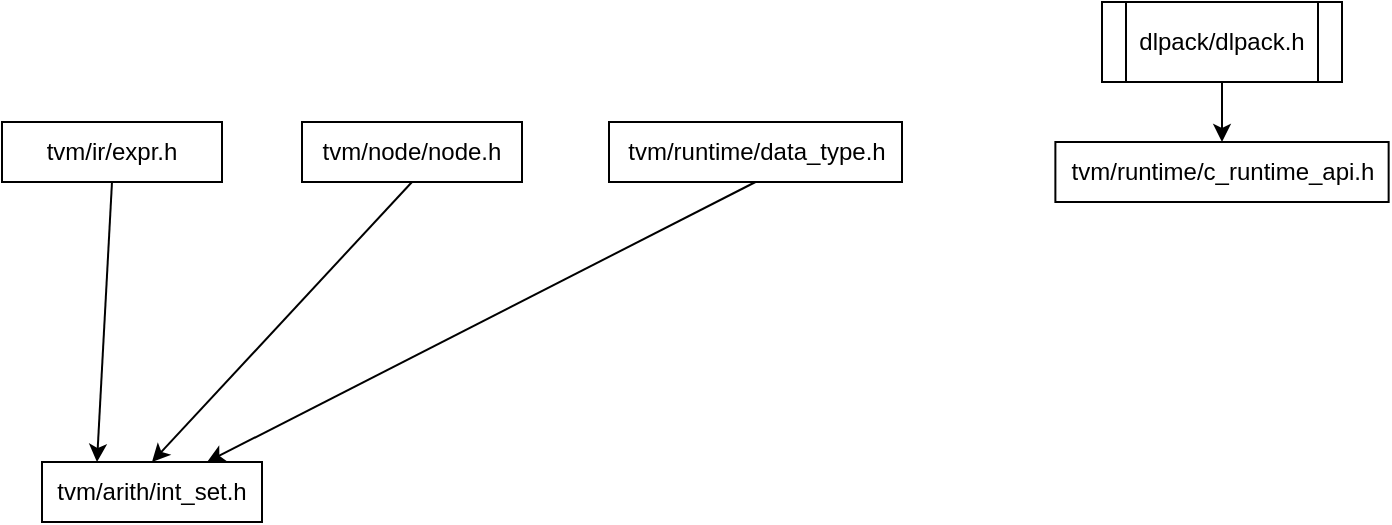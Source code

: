 <mxfile version="22.1.9" type="github">
  <diagram name="第 1 页" id="maejJ_b-6Zf3EWzX6h6z">
    <mxGraphModel dx="1242" dy="679" grid="1" gridSize="10" guides="1" tooltips="1" connect="1" arrows="1" fold="1" page="1" pageScale="1" pageWidth="827" pageHeight="1169" math="0" shadow="0">
      <root>
        <mxCell id="0" />
        <mxCell id="1" parent="0" />
        <mxCell id="uL5-CA-Uh6-ilEQNMqS--1" value="tvm/ir/expr.h" style="html=1;whiteSpace=wrap;" parent="1" vertex="1">
          <mxGeometry x="50" y="110" width="110" height="30" as="geometry" />
        </mxCell>
        <mxCell id="uL5-CA-Uh6-ilEQNMqS--2" value="tvm/node/node.h" style="html=1;whiteSpace=wrap;" parent="1" vertex="1">
          <mxGeometry x="200" y="110" width="110" height="30" as="geometry" />
        </mxCell>
        <mxCell id="uL5-CA-Uh6-ilEQNMqS--3" value="tvm/runtime/data_type.h" style="html=1;whiteSpace=wrap;" parent="1" vertex="1">
          <mxGeometry x="353.5" y="110" width="146.5" height="30" as="geometry" />
        </mxCell>
        <mxCell id="uL5-CA-Uh6-ilEQNMqS--4" value="tvm/arith/int_set.h" style="html=1;whiteSpace=wrap;" parent="1" vertex="1">
          <mxGeometry x="70" y="280" width="110" height="30" as="geometry" />
        </mxCell>
        <mxCell id="uL5-CA-Uh6-ilEQNMqS--8" value="" style="endArrow=classic;html=1;rounded=0;exitX=0.5;exitY=1;exitDx=0;exitDy=0;entryX=0.25;entryY=0;entryDx=0;entryDy=0;" parent="1" source="uL5-CA-Uh6-ilEQNMqS--1" target="uL5-CA-Uh6-ilEQNMqS--4" edge="1">
          <mxGeometry width="50" height="50" relative="1" as="geometry">
            <mxPoint x="150" y="290" as="sourcePoint" />
            <mxPoint x="200" y="240" as="targetPoint" />
          </mxGeometry>
        </mxCell>
        <mxCell id="uL5-CA-Uh6-ilEQNMqS--9" value="" style="endArrow=classic;html=1;rounded=0;exitX=0.5;exitY=1;exitDx=0;exitDy=0;entryX=0.5;entryY=0;entryDx=0;entryDy=0;" parent="1" source="uL5-CA-Uh6-ilEQNMqS--2" target="uL5-CA-Uh6-ilEQNMqS--4" edge="1">
          <mxGeometry width="50" height="50" relative="1" as="geometry">
            <mxPoint x="240" y="160" as="sourcePoint" />
            <mxPoint x="343" y="300" as="targetPoint" />
          </mxGeometry>
        </mxCell>
        <mxCell id="uL5-CA-Uh6-ilEQNMqS--10" value="" style="endArrow=classic;html=1;rounded=0;exitX=0.5;exitY=1;exitDx=0;exitDy=0;entryX=0.75;entryY=0;entryDx=0;entryDy=0;" parent="1" source="uL5-CA-Uh6-ilEQNMqS--3" target="uL5-CA-Uh6-ilEQNMqS--4" edge="1">
          <mxGeometry width="50" height="50" relative="1" as="geometry">
            <mxPoint x="265" y="150" as="sourcePoint" />
            <mxPoint x="245" y="290" as="targetPoint" />
          </mxGeometry>
        </mxCell>
        <mxCell id="fl-PQXz3Y6kO2h9DXqCR-1" value="dlpack/dlpack.h" style="shape=process;whiteSpace=wrap;html=1;backgroundOutline=1;" vertex="1" parent="1">
          <mxGeometry x="600" y="50" width="120" height="40" as="geometry" />
        </mxCell>
        <mxCell id="fl-PQXz3Y6kO2h9DXqCR-2" value="tvm/runtime/c_runtime_api.h" style="html=1;whiteSpace=wrap;" vertex="1" parent="1">
          <mxGeometry x="576.69" y="120" width="166.63" height="30" as="geometry" />
        </mxCell>
        <mxCell id="fl-PQXz3Y6kO2h9DXqCR-3" value="" style="endArrow=classic;html=1;rounded=0;exitX=0.5;exitY=1;exitDx=0;exitDy=0;entryX=0.5;entryY=0;entryDx=0;entryDy=0;" edge="1" parent="1" source="fl-PQXz3Y6kO2h9DXqCR-1" target="fl-PQXz3Y6kO2h9DXqCR-2">
          <mxGeometry width="50" height="50" relative="1" as="geometry">
            <mxPoint x="437" y="150" as="sourcePoint" />
            <mxPoint x="163" y="290" as="targetPoint" />
          </mxGeometry>
        </mxCell>
      </root>
    </mxGraphModel>
  </diagram>
</mxfile>
